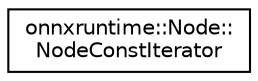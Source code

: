 digraph "Graphical Class Hierarchy"
{
  edge [fontname="Helvetica",fontsize="10",labelfontname="Helvetica",labelfontsize="10"];
  node [fontname="Helvetica",fontsize="10",shape=record];
  rankdir="LR";
  Node0 [label="onnxruntime::Node::\lNodeConstIterator",height=0.2,width=0.4,color="black", fillcolor="white", style="filled",URL="$classonnxruntime_1_1Node_1_1NodeConstIterator.html"];
}
